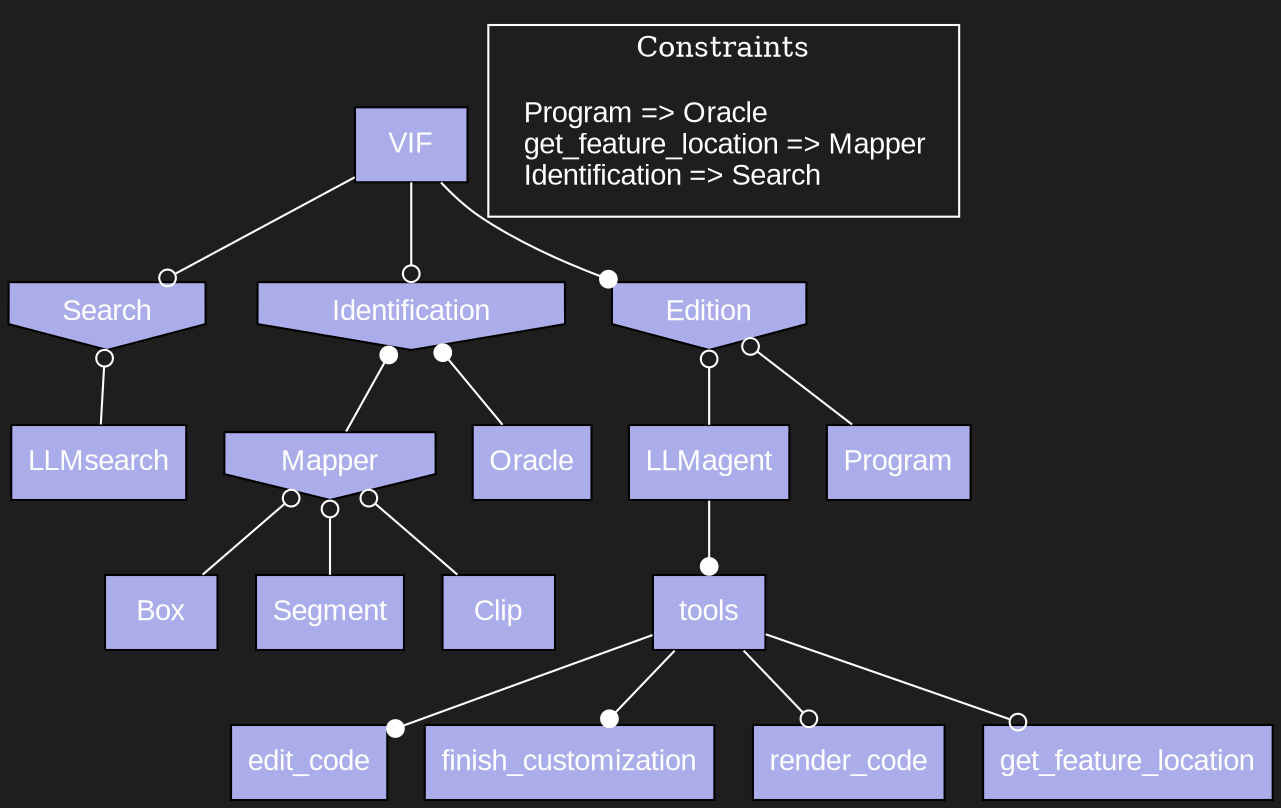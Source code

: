 digraph FeatureModel {
rankdir="TB"
newrank=true
bgcolor="#1e1e1e"
edge [color=white]
node [style=filled fontcolor="white" fontname="Arial Unicode MS, Arial"];

LLMsearch [fillcolor="#ABACEA" tooltip="Cardinality: None" shape="box"]
Search -> LLMsearch [arrowhead="none", arrowtail="odot", dir="both"]
Search [fillcolor="#ABACEA" tooltip="Cardinality: None" shape="invhouse"]
VIF -> Search [arrowhead="odot", arrowtail="none", dir="both"]
Box [fillcolor="#ABACEA" tooltip="Cardinality: None" shape="box"]
Mapper -> Box [arrowhead="none", arrowtail="odot", dir="both"]
Segment [fillcolor="#ABACEA" tooltip="Cardinality: None" shape="box"]
Mapper -> Segment [arrowhead="none", arrowtail="odot", dir="both"]
Clip [fillcolor="#ABACEA" tooltip="Cardinality: None" shape="box"]
Mapper -> Clip [arrowhead="none", arrowtail="odot", dir="both"]
Mapper [fillcolor="#ABACEA" tooltip="Cardinality: None" shape="invhouse"]
Identification -> Mapper [arrowhead="none", arrowtail="dot", dir="both"]
Oracle [fillcolor="#ABACEA" tooltip="Cardinality: None" shape="box"]
Identification -> Oracle [arrowhead="none", arrowtail="dot", dir="both"]
Identification [fillcolor="#ABACEA" tooltip="Cardinality: None" shape="invhouse"]
VIF -> Identification [arrowhead="odot", arrowtail="none", dir="both"]
edit_code [fillcolor="#ABACEA" tooltip="Cardinality: None" shape="box"]
tools -> edit_code [arrowhead="dot", arrowtail="none", dir="both"]
finish_customization [fillcolor="#ABACEA" tooltip="Cardinality: None" shape="box"]
tools -> finish_customization [arrowhead="dot", arrowtail="none", dir="both"]
render_code [fillcolor="#ABACEA" tooltip="Cardinality: None" shape="box"]
tools -> render_code [arrowhead="odot", arrowtail="none", dir="both"]
get_feature_location [fillcolor="#ABACEA" tooltip="Cardinality: None" shape="box"]
tools -> get_feature_location [arrowhead="odot", arrowtail="none", dir="both"]
tools [fillcolor="#ABACEA" tooltip="Cardinality: None" shape="box"]
LLMagent -> tools [arrowhead="dot", arrowtail="none", dir="both"]
LLMagent [fillcolor="#ABACEA" tooltip="Cardinality: None" shape="box"]
Edition -> LLMagent [arrowhead="none", arrowtail="odot", dir="both"]
Program [fillcolor="#ABACEA" tooltip="Cardinality: None" shape="box"]
Edition -> Program [arrowhead="none", arrowtail="odot", dir="both"]
Edition [fillcolor="#ABACEA" tooltip="Cardinality: None" shape="invhouse"]
VIF -> Edition [arrowhead="dot", arrowtail="none", dir="both"]
VIF [fillcolor="#ABACEA" tooltip="Cardinality: None" shape="box"]


subgraph cluster_constraints{
    label="Constraints" color="white" fontcolor="white"
    constraints [shape="box" color="#1e1e1e" label=<<table border="0" cellpadding="0" cellspacing="0" cellborder="0">
        <tr><td align="left">Program =&gt; Oracle</td></tr>
    <tr><td align="left">get_feature_location =&gt; Mapper</td></tr>
    <tr><td align="left">Identification =&gt; Search</td></tr>
</table>>]
}
}
